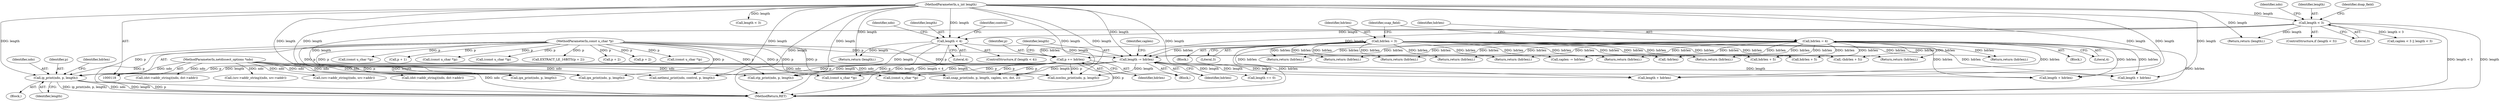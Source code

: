 digraph "0_tcpdump_1dcd10aceabbc03bf571ea32b892c522cbe923de_10@pointer" {
"1000402" [label="(Call,ip_print(ndo, p, length))"];
"1000119" [label="(MethodParameterIn,netdissect_options *ndo)"];
"1000327" [label="(Call,p += hdrlen)"];
"1000237" [label="(Call,hdrlen = 4)"];
"1000191" [label="(Call,hdrlen = 3)"];
"1000120" [label="(MethodParameterIn,const u_char *p)"];
"1000330" [label="(Call,length -= hdrlen)"];
"1000150" [label="(Call,length < 3)"];
"1000121" [label="(MethodParameterIn,u_int length)"];
"1000213" [label="(Call,length < 4)"];
"1000327" [label="(Call,p += hdrlen)"];
"1000404" [label="(Identifier,p)"];
"1000514" [label="(Call,(src->addr_string)(ndo, src->addr))"];
"1000334" [label="(Identifier,caplen)"];
"1000226" [label="(Return,return (length);)"];
"1000195" [label="(Block,)"];
"1000640" [label="(Return,return (hdrlen);)"];
"1000119" [label="(MethodParameterIn,netdissect_options *ndo)"];
"1000237" [label="(Call,hdrlen = 4)"];
"1000330" [label="(Call,length -= hdrlen)"];
"1000156" [label="(Identifier,ndo)"];
"1000387" [label="(Return,return (hdrlen);)"];
"1000163" [label="(Return,return (length);)"];
"1000405" [label="(Identifier,length)"];
"1000752" [label="(Call,-hdrlen)"];
"1000332" [label="(Identifier,hdrlen)"];
"1000520" [label="(Call,(dst->addr_string)(ndo, dst->addr))"];
"1000172" [label="(Call,p + 1)"];
"1000150" [label="(Call,length < 3)"];
"1000151" [label="(Identifier,length)"];
"1000754" [label="(MethodReturn,RET)"];
"1000206" [label="(Call,(const u_char *)p)"];
"1000571" [label="(Call,(dst->addr_string)(ndo, dst->addr))"];
"1000257" [label="(Call,ipx_print(ndo, p, length))"];
"1000351" [label="(Call,snap_print(ndo, p, length, caplen, src, dst, 2))"];
"1000636" [label="(Call,(const u_char *)p)"];
"1000239" [label="(Literal,4)"];
"1000192" [label="(Identifier,hdrlen)"];
"1000219" [label="(Identifier,ndo)"];
"1000383" [label="(Call,stp_print(ndo, p, length))"];
"1000331" [label="(Identifier,length)"];
"1000406" [label="(Return,return (hdrlen);)"];
"1000458" [label="(Return,return (hdrlen);)"];
"1000222" [label="(Call,(const u_char *)p)"];
"1000229" [label="(Identifier,control)"];
"1000230" [label="(Call,EXTRACT_LE_16BITS(p + 2))"];
"1000401" [label="(Block,)"];
"1000683" [label="(Return,return (hdrlen);)"];
"1000407" [label="(Identifier,hdrlen)"];
"1000149" [label="(ControlStructure,if (length < 3))"];
"1000367" [label="(Call,hdrlen + 5)"];
"1000429" [label="(Call,ipx_print(ndo, p, length))"];
"1000473" [label="(Call,isoclns_print(ndo, p, length))"];
"1000187" [label="(Block,)"];
"1000193" [label="(Literal,3)"];
"1000152" [label="(Literal,3)"];
"1000238" [label="(Identifier,hdrlen)"];
"1000433" [label="(Return,return (hdrlen);)"];
"1000620" [label="(Return,return (hdrlen);)"];
"1000333" [label="(Call,caplen -= hdrlen)"];
"1000605" [label="(Call,length + hdrlen)"];
"1000560" [label="(Call,(src->addr_string)(ndo, src->addr))"];
"1000125" [label="(Block,)"];
"1000329" [label="(Identifier,hdrlen)"];
"1000178" [label="(Call,p + 2)"];
"1000231" [label="(Call,p + 2)"];
"1000120" [label="(MethodParameterIn,const u_char *p)"];
"1000212" [label="(ControlStructure,if (length < 4))"];
"1000214" [label="(Identifier,length)"];
"1000328" [label="(Identifier,p)"];
"1000748" [label="(Call,length + hdrlen)"];
"1000719" [label="(Call,length + hdrlen)"];
"1000653" [label="(Call,length < 3)"];
"1000453" [label="(Call,netbeui_print(ndo, control, p, length))"];
"1000191" [label="(Call,hdrlen = 3)"];
"1000403" [label="(Identifier,ndo)"];
"1000159" [label="(Call,(const u_char *)p)"];
"1000722" [label="(Return,return (hdrlen);)"];
"1000143" [label="(Call,(const u_char *)p)"];
"1000243" [label="(Identifier,ssap_field)"];
"1000616" [label="(Call,length == 0)"];
"1000402" [label="(Call,ip_print(ndo, p, length))"];
"1000121" [label="(MethodParameterIn,u_int length)"];
"1000166" [label="(Identifier,dsap_field)"];
"1000666" [label="(Call,(const u_char *)p)"];
"1000361" [label="(Call,-(hdrlen + 5))"];
"1000477" [label="(Return,return (hdrlen);)"];
"1000213" [label="(Call,length < 4)"];
"1000649" [label="(Call,caplen < 3 || length < 3)"];
"1000362" [label="(Call,hdrlen + 5)"];
"1000215" [label="(Literal,4)"];
"1000402" -> "1000401"  [label="AST: "];
"1000402" -> "1000405"  [label="CFG: "];
"1000403" -> "1000402"  [label="AST: "];
"1000404" -> "1000402"  [label="AST: "];
"1000405" -> "1000402"  [label="AST: "];
"1000407" -> "1000402"  [label="CFG: "];
"1000402" -> "1000754"  [label="DDG: length"];
"1000402" -> "1000754"  [label="DDG: p"];
"1000402" -> "1000754"  [label="DDG: ip_print(ndo, p, length)"];
"1000402" -> "1000754"  [label="DDG: ndo"];
"1000119" -> "1000402"  [label="DDG: ndo"];
"1000327" -> "1000402"  [label="DDG: p"];
"1000120" -> "1000402"  [label="DDG: p"];
"1000330" -> "1000402"  [label="DDG: length"];
"1000121" -> "1000402"  [label="DDG: length"];
"1000119" -> "1000118"  [label="AST: "];
"1000119" -> "1000754"  [label="DDG: ndo"];
"1000119" -> "1000257"  [label="DDG: ndo"];
"1000119" -> "1000351"  [label="DDG: ndo"];
"1000119" -> "1000383"  [label="DDG: ndo"];
"1000119" -> "1000429"  [label="DDG: ndo"];
"1000119" -> "1000453"  [label="DDG: ndo"];
"1000119" -> "1000473"  [label="DDG: ndo"];
"1000119" -> "1000514"  [label="DDG: ndo"];
"1000119" -> "1000520"  [label="DDG: ndo"];
"1000119" -> "1000560"  [label="DDG: ndo"];
"1000119" -> "1000571"  [label="DDG: ndo"];
"1000327" -> "1000125"  [label="AST: "];
"1000327" -> "1000329"  [label="CFG: "];
"1000328" -> "1000327"  [label="AST: "];
"1000329" -> "1000327"  [label="AST: "];
"1000331" -> "1000327"  [label="CFG: "];
"1000327" -> "1000754"  [label="DDG: p"];
"1000237" -> "1000327"  [label="DDG: hdrlen"];
"1000191" -> "1000327"  [label="DDG: hdrlen"];
"1000120" -> "1000327"  [label="DDG: p"];
"1000327" -> "1000351"  [label="DDG: p"];
"1000327" -> "1000383"  [label="DDG: p"];
"1000327" -> "1000429"  [label="DDG: p"];
"1000327" -> "1000453"  [label="DDG: p"];
"1000327" -> "1000473"  [label="DDG: p"];
"1000327" -> "1000636"  [label="DDG: p"];
"1000327" -> "1000666"  [label="DDG: p"];
"1000237" -> "1000195"  [label="AST: "];
"1000237" -> "1000239"  [label="CFG: "];
"1000238" -> "1000237"  [label="AST: "];
"1000239" -> "1000237"  [label="AST: "];
"1000243" -> "1000237"  [label="CFG: "];
"1000237" -> "1000754"  [label="DDG: hdrlen"];
"1000237" -> "1000330"  [label="DDG: hdrlen"];
"1000237" -> "1000333"  [label="DDG: hdrlen"];
"1000237" -> "1000361"  [label="DDG: hdrlen"];
"1000237" -> "1000362"  [label="DDG: hdrlen"];
"1000237" -> "1000367"  [label="DDG: hdrlen"];
"1000237" -> "1000387"  [label="DDG: hdrlen"];
"1000237" -> "1000406"  [label="DDG: hdrlen"];
"1000237" -> "1000433"  [label="DDG: hdrlen"];
"1000237" -> "1000458"  [label="DDG: hdrlen"];
"1000237" -> "1000477"  [label="DDG: hdrlen"];
"1000237" -> "1000605"  [label="DDG: hdrlen"];
"1000237" -> "1000620"  [label="DDG: hdrlen"];
"1000237" -> "1000640"  [label="DDG: hdrlen"];
"1000237" -> "1000683"  [label="DDG: hdrlen"];
"1000237" -> "1000719"  [label="DDG: hdrlen"];
"1000237" -> "1000722"  [label="DDG: hdrlen"];
"1000237" -> "1000748"  [label="DDG: hdrlen"];
"1000237" -> "1000752"  [label="DDG: hdrlen"];
"1000191" -> "1000187"  [label="AST: "];
"1000191" -> "1000193"  [label="CFG: "];
"1000192" -> "1000191"  [label="AST: "];
"1000193" -> "1000191"  [label="AST: "];
"1000243" -> "1000191"  [label="CFG: "];
"1000191" -> "1000754"  [label="DDG: hdrlen"];
"1000191" -> "1000330"  [label="DDG: hdrlen"];
"1000191" -> "1000333"  [label="DDG: hdrlen"];
"1000191" -> "1000361"  [label="DDG: hdrlen"];
"1000191" -> "1000362"  [label="DDG: hdrlen"];
"1000191" -> "1000367"  [label="DDG: hdrlen"];
"1000191" -> "1000387"  [label="DDG: hdrlen"];
"1000191" -> "1000406"  [label="DDG: hdrlen"];
"1000191" -> "1000433"  [label="DDG: hdrlen"];
"1000191" -> "1000458"  [label="DDG: hdrlen"];
"1000191" -> "1000477"  [label="DDG: hdrlen"];
"1000191" -> "1000605"  [label="DDG: hdrlen"];
"1000191" -> "1000620"  [label="DDG: hdrlen"];
"1000191" -> "1000640"  [label="DDG: hdrlen"];
"1000191" -> "1000683"  [label="DDG: hdrlen"];
"1000191" -> "1000719"  [label="DDG: hdrlen"];
"1000191" -> "1000722"  [label="DDG: hdrlen"];
"1000191" -> "1000748"  [label="DDG: hdrlen"];
"1000191" -> "1000752"  [label="DDG: hdrlen"];
"1000120" -> "1000118"  [label="AST: "];
"1000120" -> "1000754"  [label="DDG: p"];
"1000120" -> "1000143"  [label="DDG: p"];
"1000120" -> "1000159"  [label="DDG: p"];
"1000120" -> "1000172"  [label="DDG: p"];
"1000120" -> "1000178"  [label="DDG: p"];
"1000120" -> "1000206"  [label="DDG: p"];
"1000120" -> "1000222"  [label="DDG: p"];
"1000120" -> "1000230"  [label="DDG: p"];
"1000120" -> "1000231"  [label="DDG: p"];
"1000120" -> "1000257"  [label="DDG: p"];
"1000120" -> "1000351"  [label="DDG: p"];
"1000120" -> "1000383"  [label="DDG: p"];
"1000120" -> "1000429"  [label="DDG: p"];
"1000120" -> "1000453"  [label="DDG: p"];
"1000120" -> "1000473"  [label="DDG: p"];
"1000120" -> "1000636"  [label="DDG: p"];
"1000120" -> "1000666"  [label="DDG: p"];
"1000330" -> "1000125"  [label="AST: "];
"1000330" -> "1000332"  [label="CFG: "];
"1000331" -> "1000330"  [label="AST: "];
"1000332" -> "1000330"  [label="AST: "];
"1000334" -> "1000330"  [label="CFG: "];
"1000150" -> "1000330"  [label="DDG: length"];
"1000213" -> "1000330"  [label="DDG: length"];
"1000121" -> "1000330"  [label="DDG: length"];
"1000330" -> "1000351"  [label="DDG: length"];
"1000330" -> "1000383"  [label="DDG: length"];
"1000330" -> "1000429"  [label="DDG: length"];
"1000330" -> "1000453"  [label="DDG: length"];
"1000330" -> "1000473"  [label="DDG: length"];
"1000330" -> "1000605"  [label="DDG: length"];
"1000330" -> "1000616"  [label="DDG: length"];
"1000330" -> "1000719"  [label="DDG: length"];
"1000330" -> "1000748"  [label="DDG: length"];
"1000150" -> "1000149"  [label="AST: "];
"1000150" -> "1000152"  [label="CFG: "];
"1000151" -> "1000150"  [label="AST: "];
"1000152" -> "1000150"  [label="AST: "];
"1000156" -> "1000150"  [label="CFG: "];
"1000166" -> "1000150"  [label="CFG: "];
"1000150" -> "1000754"  [label="DDG: length"];
"1000150" -> "1000754"  [label="DDG: length < 3"];
"1000121" -> "1000150"  [label="DDG: length"];
"1000150" -> "1000163"  [label="DDG: length"];
"1000150" -> "1000213"  [label="DDG: length"];
"1000150" -> "1000257"  [label="DDG: length"];
"1000150" -> "1000649"  [label="DDG: length < 3"];
"1000121" -> "1000118"  [label="AST: "];
"1000121" -> "1000754"  [label="DDG: length"];
"1000121" -> "1000163"  [label="DDG: length"];
"1000121" -> "1000213"  [label="DDG: length"];
"1000121" -> "1000226"  [label="DDG: length"];
"1000121" -> "1000257"  [label="DDG: length"];
"1000121" -> "1000351"  [label="DDG: length"];
"1000121" -> "1000383"  [label="DDG: length"];
"1000121" -> "1000429"  [label="DDG: length"];
"1000121" -> "1000453"  [label="DDG: length"];
"1000121" -> "1000473"  [label="DDG: length"];
"1000121" -> "1000605"  [label="DDG: length"];
"1000121" -> "1000616"  [label="DDG: length"];
"1000121" -> "1000653"  [label="DDG: length"];
"1000121" -> "1000719"  [label="DDG: length"];
"1000121" -> "1000748"  [label="DDG: length"];
"1000213" -> "1000212"  [label="AST: "];
"1000213" -> "1000215"  [label="CFG: "];
"1000214" -> "1000213"  [label="AST: "];
"1000215" -> "1000213"  [label="AST: "];
"1000219" -> "1000213"  [label="CFG: "];
"1000229" -> "1000213"  [label="CFG: "];
"1000213" -> "1000754"  [label="DDG: length"];
"1000213" -> "1000754"  [label="DDG: length < 4"];
"1000213" -> "1000226"  [label="DDG: length"];
"1000213" -> "1000257"  [label="DDG: length"];
}
